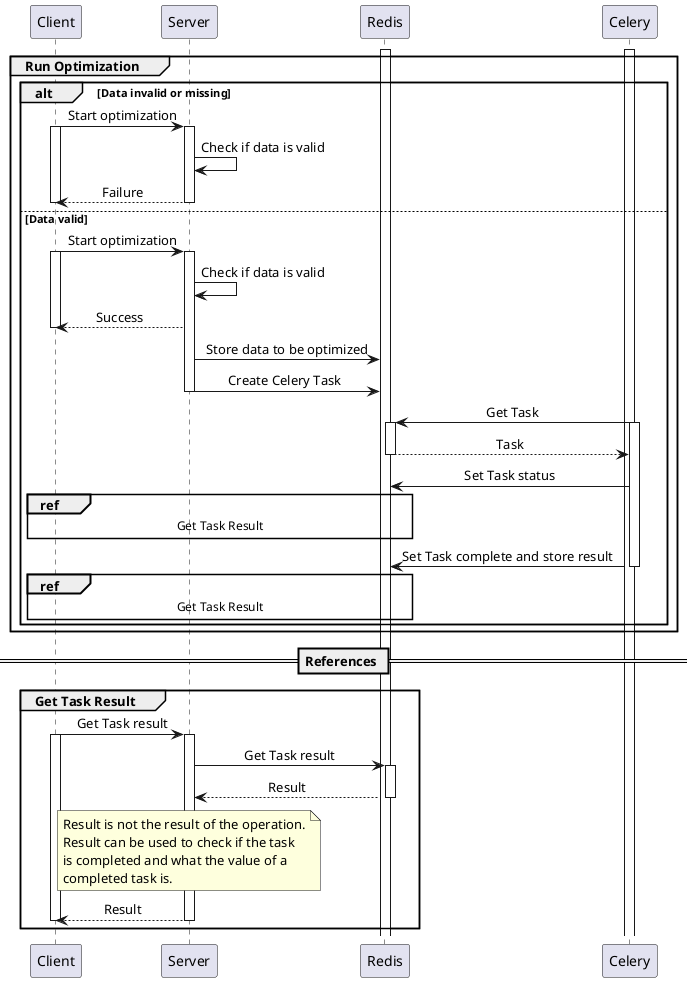 @startuml Optimization_run_activity
skinparam sequenceMessageAlign center

participant Client
participant Server
activate Redis
activate Celery

group Run Optimization
    alt Data invalid or missing
        Client -> Server ++ : Start optimization
        activate Client
        Server -> Server : Check if data is valid
        return Failure
        deactivate Client
    else Data valid 
        Client -> Server ++ : Start optimization
        activate Client
        Server -> Server : Check if data is valid
        Server --> Client : Success
        deactivate Client

        Server -> Redis : Store data to be optimized
        Server -> Redis -- : Create Celery Task

        Celery -> Redis ++ : Get Task
        activate Celery
        Redis --> Celery -- : Task
        Celery -> Redis : Set Task status

        ref over Client, Server, Redis : Get Task Result

        Celery -> Redis -- : Set Task complete and store result

        ref over Client, Server, Redis : Get Task Result
    end 
end

== References ==

group Get Task Result
    Client -> Server ++ : Get Task result
    activate Client
    Server -> Redis ++ : Get Task result
    return Result
    note over Server
    Result is not the result of the operation.
    Result can be used to check if the task 
    is completed and what the value of a 
    completed task is.
    endnote
    Server --> Client -- : Result
    deactivate Client
end

@enduml